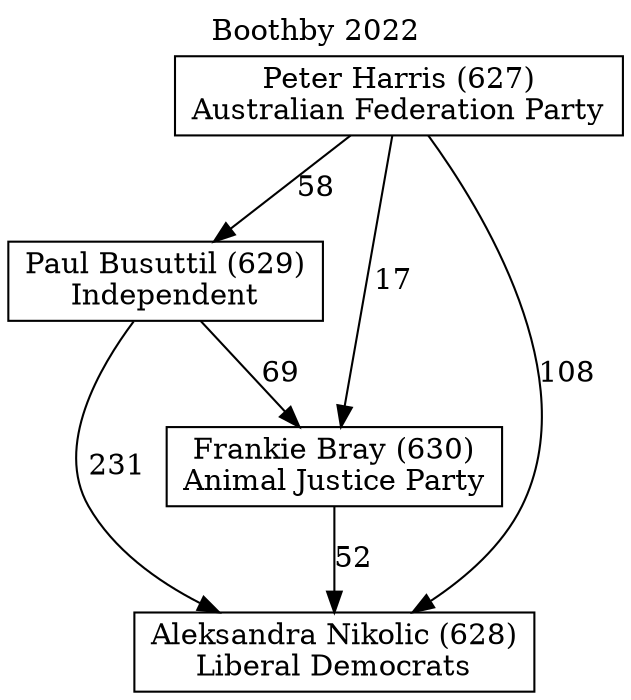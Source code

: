 // House preference flow
digraph "Aleksandra Nikolic (628)_Boothby_2022" {
	graph [label="Boothby 2022" labelloc=t mclimit=10]
	node [shape=box]
	"Peter Harris (627)" [label="Peter Harris (627)
Australian Federation Party"]
	"Paul Busuttil (629)" [label="Paul Busuttil (629)
Independent"]
	"Frankie Bray (630)" [label="Frankie Bray (630)
Animal Justice Party"]
	"Aleksandra Nikolic (628)" [label="Aleksandra Nikolic (628)
Liberal Democrats"]
	"Frankie Bray (630)" -> "Aleksandra Nikolic (628)" [label=52]
	"Paul Busuttil (629)" -> "Aleksandra Nikolic (628)" [label=231]
	"Peter Harris (627)" -> "Frankie Bray (630)" [label=17]
	"Peter Harris (627)" -> "Aleksandra Nikolic (628)" [label=108]
	"Peter Harris (627)" -> "Paul Busuttil (629)" [label=58]
	"Paul Busuttil (629)" -> "Frankie Bray (630)" [label=69]
}
